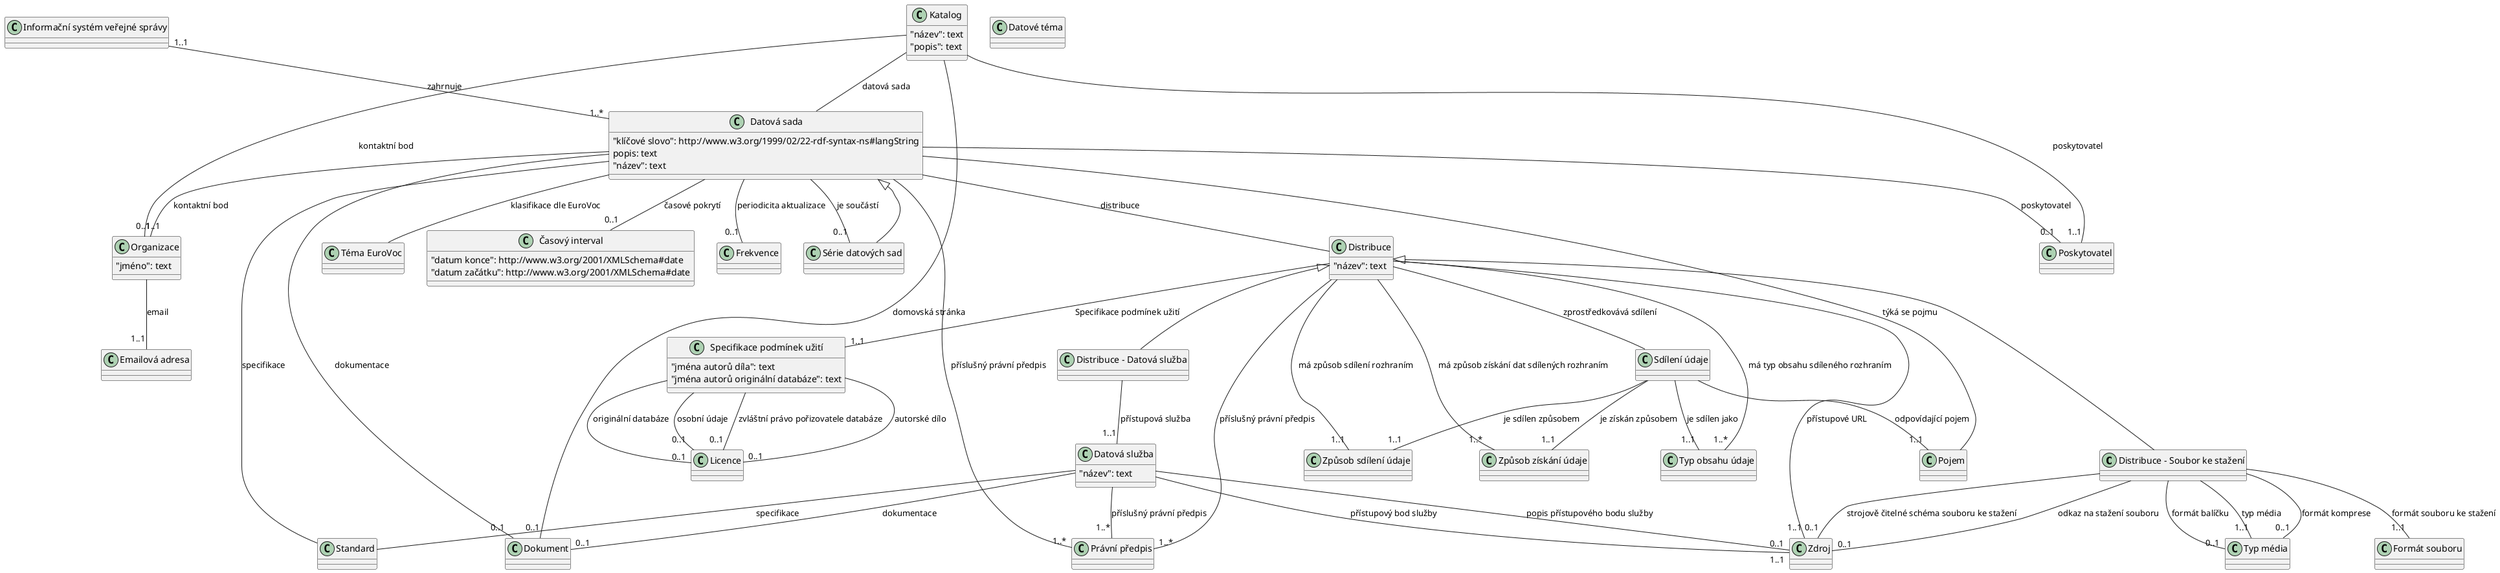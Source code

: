 @startuml
set namespaceSeparator none
class "Distribuce - Soubor ke stažení" {
}

class "Distribuce - Datová služba" {
}

class Organizace {
  "jméno": text
}

class Dokument {
}

class "Emailová adresa" {
}

class Distribuce {
  "název": text
}

class "Způsob získání údaje" {
}

class "Způsob sdílení údaje" {
}

class "Typ obsahu údaje" {
}

class "Sdílení údaje" {
}

class Pojem {
}

class "Informační systém veřejné správy" {
}

class "Datová sada" {
  "klíčové slovo": http://www.w3.org/1999/02/22-rdf-syntax-ns#langString
  popis: text
  "název​": text
}

class "Právní předpis" {
}

class "Téma EuroVoc" {
}

class Standard {
}

class "Časový interval" {
  "datum konce": http://www.w3.org/2001/XMLSchema#date
  "datum začátku": http://www.w3.org/2001/XMLSchema#date
}

class Frekvence {
}

class "Datové téma" {
}

class Poskytovatel {
}

class "Série datových sad" {
}

class Katalog {
  "název​​": text
  "popis​": text
}

class "Datová služba" {
  "název​​​": text
}

class Zdroj {
}

class "Specifikace podmínek užití" {
  "jména autorů díla": text
  "jména autorů originální databáze": text
}

class "Typ média" {
}

class "Formát souboru" {
}

class Licence {
}

Distribuce <|-- "Distribuce - Soubor ke stažení"
Distribuce <|-- "Distribuce - Datová služba"
"Datová sada" <|-- "Série datových sad"
"Distribuce - Soubor ke stažení" -- "0..1" Zdroj :  "strojově čitelné schéma souboru ke stažení"
"Distribuce - Soubor ke stažení" -- "0..1" "Typ média" :  "formát komprese"
"Distribuce - Soubor ke stažení" -- "0..1" "Typ média" :  "formát balíčku"
"Distribuce - Soubor ke stažení" -- "1..1" "Typ média" :  "typ média"
"Distribuce - Soubor ke stažení" -- "1..1" "Formát souboru" :  "formát souboru ke stažení"
"Distribuce - Soubor ke stažení" -- "0..1" Zdroj :  "odkaz na stažení souboru"
"Distribuce - Datová služba" -- "1..1" "Datová služba" :  "přístupová služba"
Organizace -- "1..1" "Emailová adresa" :  email
Distribuce -- "1..*" "Způsob získání údaje" :  "má způsob získání dat sdílených rozhraním"
Distribuce -- "1..1" "Způsob sdílení údaje" :  "má způsob sdílení rozhraním"
Distribuce -- "1..*" "Typ obsahu údaje" :  "má typ obsahu sdíleného rozhraním"
Distribuce -- "Sdílení údaje" :  "zprostředkovává sdílení"
Distribuce -- "1..1" "Specifikace podmínek užití" :  "Specifikace podmínek užití​"
Distribuce -- "1..*" "Právní předpis" :  "příslušný právní předpis"
Distribuce -- "1..1" Zdroj :  "přístupové URL"
"Sdílení údaje" -- "1..1" Pojem :  "odpovídající pojem"
"Sdílení údaje" -- "1..1" "Způsob získání údaje" :  "je získán způsobem"
"Sdílení údaje" -- "1..1" "Typ obsahu údaje" :  "je sdílen jako"
"Sdílení údaje" -- "1..1" "Způsob sdílení údaje" :  "je sdílen způsobem"
"Informační systém veřejné správy" "1..1" -- "1..*" "Datová sada" :  zahrnuje
"Datová sada" -- Pojem :  "týká se pojmu"
"Datová sada" -- Distribuce :  distribuce
"Datová sada" -- "1..*" "Právní předpis" :  "příslušný právní předpis​"
"Datová sada" -- "Téma EuroVoc" :  "klasifikace dle EuroVoc"
"Datová sada" -- Standard :  specifikace
"Datová sada" -- "0..1" Dokument :  dokumentace
"Datová sada" -- "0..1" Organizace :  "kontaktní bod"
"Datová sada" -- "0..1" "Časový interval" :  "časové pokrytí"
"Datová sada" -- "0..1" Frekvence :  "periodicita aktualizace"
"Datová sada" -- "0..1" Poskytovatel :  poskytovatel
"Datová sada" -- "0..1" "Série datových sad" :  "je součástí"
Katalog -- "Datová sada" :  "datová sada"
Katalog -- "0..1" Dokument :  "domovská stránka"
Katalog -- "1..1" Organizace :  "kontaktní bod​"
Katalog -- "1..1" Poskytovatel :  "poskytovatel​"
"Datová služba" -- "0..1" Dokument :  "dokumentace​"
"Datová služba" -- Standard :  "specifikace​"
"Datová služba" -- "0..1" Zdroj :  "popis přístupového bodu služby"
"Datová služba" -- "1..1" Zdroj :  "přístupový bod služby"
"Datová služba" -- "1..*" "Právní předpis" :  "příslušný právní předpis​​"
"Specifikace podmínek užití" -- "0..1" Licence :  "osobní údaje"
"Specifikace podmínek užití" -- "0..1" Licence :  "zvláštní právo pořizovatele databáze"
"Specifikace podmínek užití" -- "0..1" Licence :  "autorské dílo"
"Specifikace podmínek užití" -- "0..1" Licence :  "originální databáze"
@enduml
